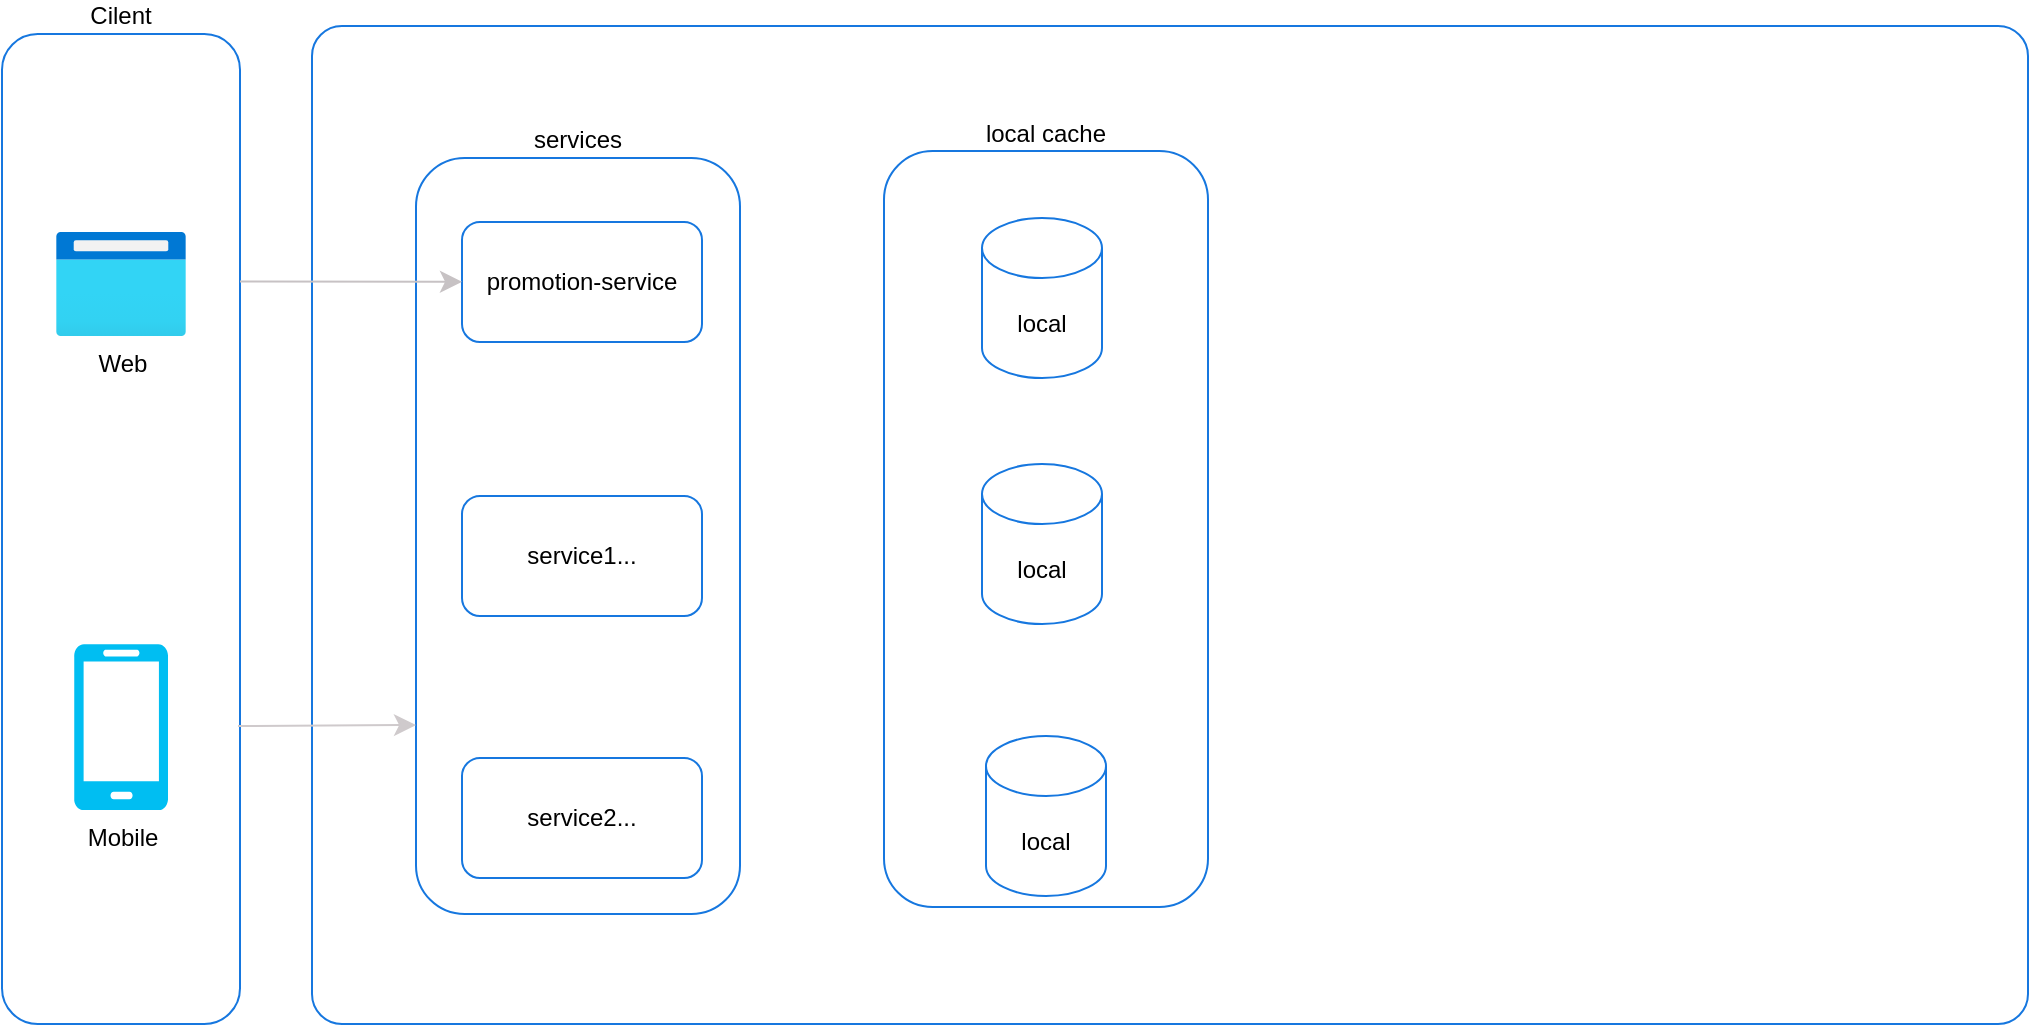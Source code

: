 <mxfile version="24.2.8" type="github">
  <diagram name="第 1 页" id="vbs_Ip4YoETbjET6Mkmp">
    <mxGraphModel dx="2234" dy="1196" grid="0" gridSize="10" guides="1" tooltips="1" connect="1" arrows="1" fold="1" page="0" pageScale="1" pageWidth="1169" pageHeight="827" math="0" shadow="0">
      <root>
        <mxCell id="0" />
        <mxCell id="1" parent="0" />
        <mxCell id="PWlYhkqiT7WrL03v6abE-7" value="" style="group" parent="1" vertex="1" connectable="0">
          <mxGeometry x="-646" y="-21" width="119" height="495" as="geometry" />
        </mxCell>
        <mxCell id="PWlYhkqiT7WrL03v6abE-1" value="Cilent" style="rounded=1;whiteSpace=wrap;html=1;labelBackgroundColor=none;strokeColor=#1677df;gradientColor=none;labelPosition=center;verticalLabelPosition=top;align=center;verticalAlign=bottom;" parent="PWlYhkqiT7WrL03v6abE-7" vertex="1">
          <mxGeometry width="119" height="495" as="geometry" />
        </mxCell>
        <mxCell id="PWlYhkqiT7WrL03v6abE-2" value="Web" style="image;aspect=fixed;html=1;points=[];align=center;fontSize=12;image=img/lib/azure2/general/Browser.svg;" parent="PWlYhkqiT7WrL03v6abE-7" vertex="1">
          <mxGeometry x="27" y="99" width="65" height="52" as="geometry" />
        </mxCell>
        <mxCell id="PWlYhkqiT7WrL03v6abE-4" value="Mobile" style="verticalLabelPosition=bottom;html=1;verticalAlign=top;align=center;strokeColor=none;fillColor=#00BEF2;shape=mxgraph.azure.mobile;pointerEvents=1;direction=east;" parent="PWlYhkqiT7WrL03v6abE-7" vertex="1">
          <mxGeometry x="36" y="305" width="47" height="83" as="geometry" />
        </mxCell>
        <mxCell id="PWlYhkqiT7WrL03v6abE-8" value="" style="rounded=1;whiteSpace=wrap;html=1;arcSize=3;strokeColor=#1677df;" parent="1" vertex="1">
          <mxGeometry x="-491" y="-25" width="858" height="499" as="geometry" />
        </mxCell>
        <mxCell id="2qbnbBHKu1kBXNQHxC0R-1" value="services" style="rounded=1;whiteSpace=wrap;html=1;strokeColor=#1677df;labelPosition=center;verticalLabelPosition=top;align=center;verticalAlign=bottom;" vertex="1" parent="1">
          <mxGeometry x="-439" y="41" width="162" height="378" as="geometry" />
        </mxCell>
        <mxCell id="2qbnbBHKu1kBXNQHxC0R-2" value="promotion-service" style="rounded=1;whiteSpace=wrap;html=1;strokeColor=#1677df;" vertex="1" parent="1">
          <mxGeometry x="-416" y="73" width="120" height="60" as="geometry" />
        </mxCell>
        <mxCell id="2qbnbBHKu1kBXNQHxC0R-3" value="service2..." style="rounded=1;whiteSpace=wrap;html=1;strokeColor=#1677df;" vertex="1" parent="1">
          <mxGeometry x="-416" y="341" width="120" height="60" as="geometry" />
        </mxCell>
        <mxCell id="2qbnbBHKu1kBXNQHxC0R-4" value="service1..." style="rounded=1;whiteSpace=wrap;html=1;strokeColor=#1677df;" vertex="1" parent="1">
          <mxGeometry x="-416" y="210" width="120" height="60" as="geometry" />
        </mxCell>
        <mxCell id="2qbnbBHKu1kBXNQHxC0R-5" style="edgeStyle=none;curved=1;rounded=0;orthogonalLoop=1;jettySize=auto;html=1;exitX=1;exitY=0.25;exitDx=0;exitDy=0;fontSize=12;startSize=8;endSize=8;strokeColor=#c7c2c4;" edge="1" parent="1" source="PWlYhkqiT7WrL03v6abE-1" target="2qbnbBHKu1kBXNQHxC0R-2">
          <mxGeometry relative="1" as="geometry" />
        </mxCell>
        <mxCell id="2qbnbBHKu1kBXNQHxC0R-6" style="edgeStyle=none;curved=1;rounded=0;orthogonalLoop=1;jettySize=auto;html=1;entryX=0;entryY=0.75;entryDx=0;entryDy=0;fontSize=12;startSize=8;endSize=8;strokeColor=#cfcacc;" edge="1" parent="1" target="2qbnbBHKu1kBXNQHxC0R-1">
          <mxGeometry relative="1" as="geometry">
            <mxPoint x="-528" y="325" as="sourcePoint" />
          </mxGeometry>
        </mxCell>
        <mxCell id="2qbnbBHKu1kBXNQHxC0R-11" value="" style="group" vertex="1" connectable="0" parent="1">
          <mxGeometry x="-205" y="37.5" width="162" height="378" as="geometry" />
        </mxCell>
        <mxCell id="2qbnbBHKu1kBXNQHxC0R-7" value="&lt;div&gt;local cache&lt;/div&gt;" style="rounded=1;whiteSpace=wrap;html=1;strokeColor=#1677df;labelPosition=center;verticalLabelPosition=top;align=center;verticalAlign=bottom;" vertex="1" parent="2qbnbBHKu1kBXNQHxC0R-11">
          <mxGeometry width="162" height="378" as="geometry" />
        </mxCell>
        <mxCell id="2qbnbBHKu1kBXNQHxC0R-8" value="local" style="shape=cylinder3;whiteSpace=wrap;html=1;boundedLbl=1;backgroundOutline=1;size=15;strokeColor=#1677df;" vertex="1" parent="2qbnbBHKu1kBXNQHxC0R-11">
          <mxGeometry x="49" y="33.5" width="60" height="80" as="geometry" />
        </mxCell>
        <mxCell id="2qbnbBHKu1kBXNQHxC0R-15" value="local" style="shape=cylinder3;whiteSpace=wrap;html=1;boundedLbl=1;backgroundOutline=1;size=15;strokeColor=#1677df;" vertex="1" parent="2qbnbBHKu1kBXNQHxC0R-11">
          <mxGeometry x="49" y="156.5" width="60" height="80" as="geometry" />
        </mxCell>
        <mxCell id="2qbnbBHKu1kBXNQHxC0R-16" value="local" style="shape=cylinder3;whiteSpace=wrap;html=1;boundedLbl=1;backgroundOutline=1;size=15;strokeColor=#1677df;" vertex="1" parent="2qbnbBHKu1kBXNQHxC0R-11">
          <mxGeometry x="51" y="292.5" width="60" height="80" as="geometry" />
        </mxCell>
      </root>
    </mxGraphModel>
  </diagram>
</mxfile>
